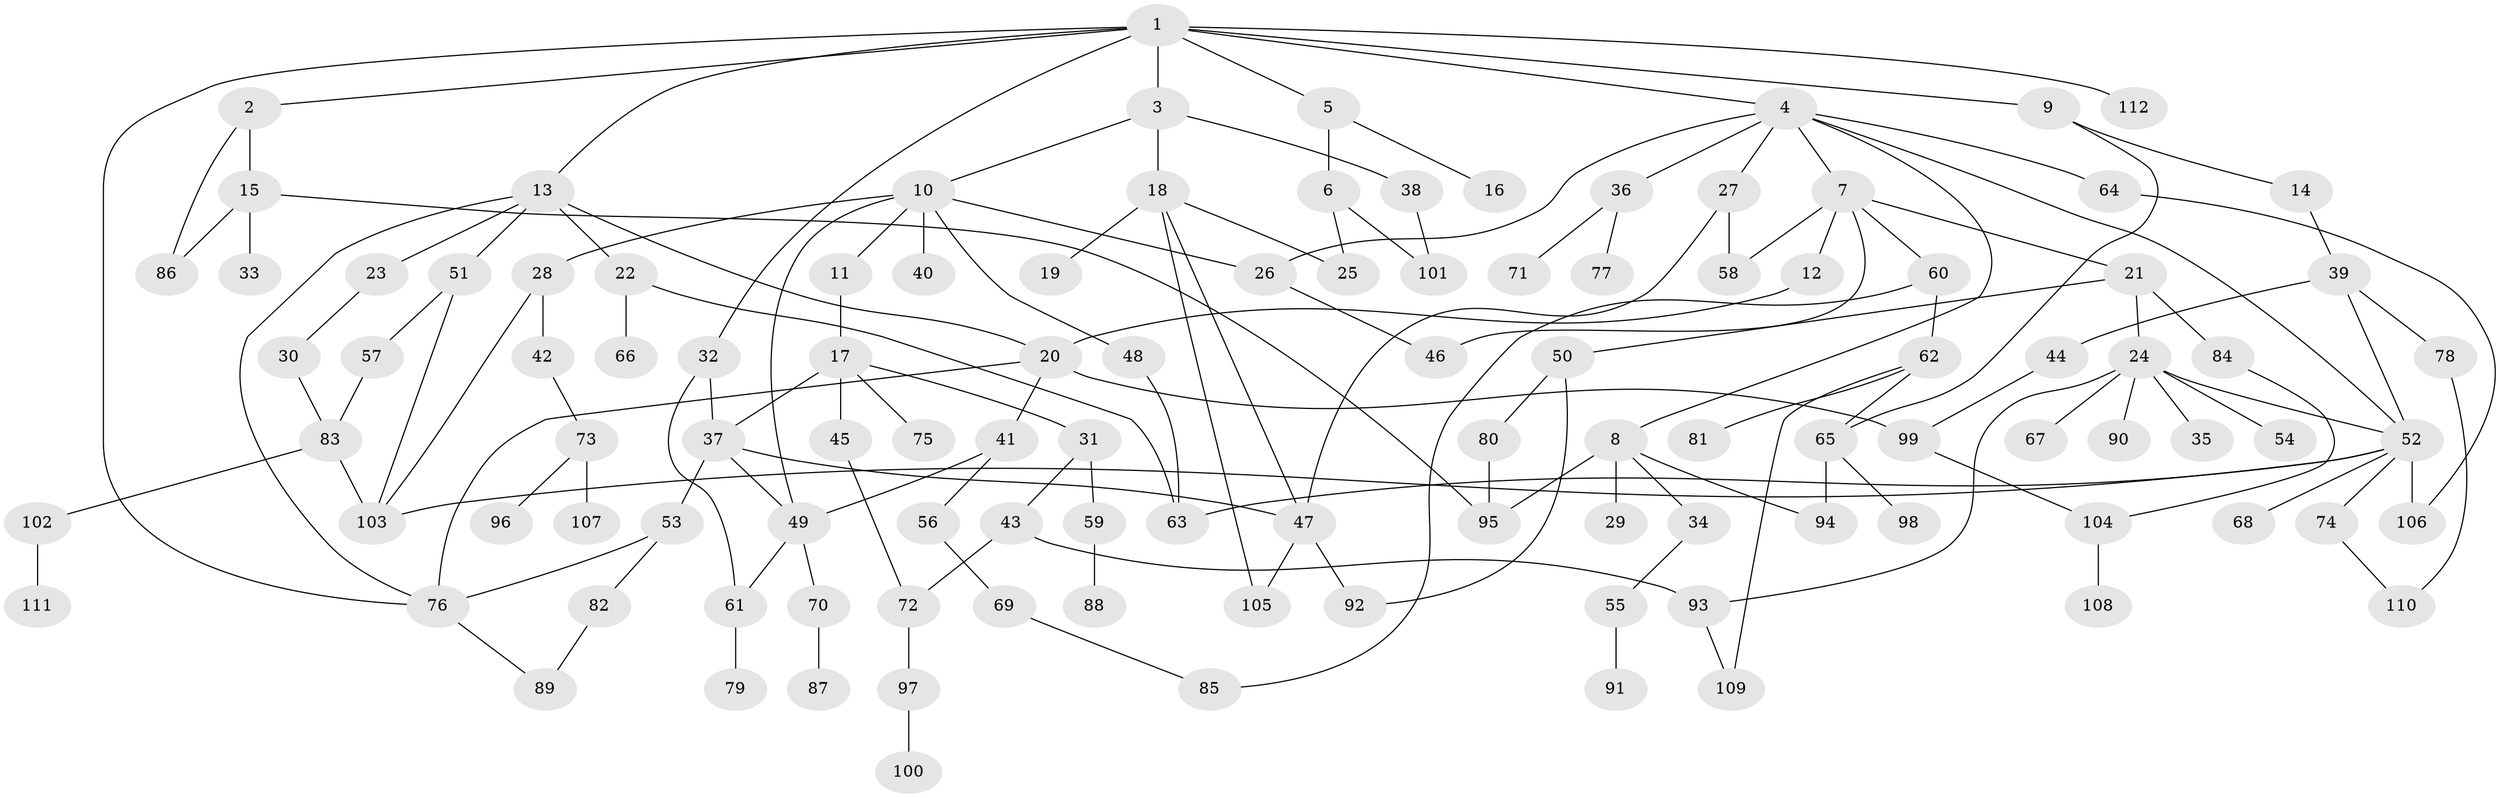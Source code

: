 // coarse degree distribution, {12: 0.022727272727272728, 4: 0.09090909090909091, 9: 0.022727272727272728, 2: 0.22727272727272727, 3: 0.11363636363636363, 16: 0.022727272727272728, 8: 0.022727272727272728, 7: 0.022727272727272728, 6: 0.045454545454545456, 5: 0.045454545454545456, 1: 0.3409090909090909, 10: 0.022727272727272728}
// Generated by graph-tools (version 1.1) at 2025/16/03/04/25 18:16:51]
// undirected, 112 vertices, 150 edges
graph export_dot {
graph [start="1"]
  node [color=gray90,style=filled];
  1;
  2;
  3;
  4;
  5;
  6;
  7;
  8;
  9;
  10;
  11;
  12;
  13;
  14;
  15;
  16;
  17;
  18;
  19;
  20;
  21;
  22;
  23;
  24;
  25;
  26;
  27;
  28;
  29;
  30;
  31;
  32;
  33;
  34;
  35;
  36;
  37;
  38;
  39;
  40;
  41;
  42;
  43;
  44;
  45;
  46;
  47;
  48;
  49;
  50;
  51;
  52;
  53;
  54;
  55;
  56;
  57;
  58;
  59;
  60;
  61;
  62;
  63;
  64;
  65;
  66;
  67;
  68;
  69;
  70;
  71;
  72;
  73;
  74;
  75;
  76;
  77;
  78;
  79;
  80;
  81;
  82;
  83;
  84;
  85;
  86;
  87;
  88;
  89;
  90;
  91;
  92;
  93;
  94;
  95;
  96;
  97;
  98;
  99;
  100;
  101;
  102;
  103;
  104;
  105;
  106;
  107;
  108;
  109;
  110;
  111;
  112;
  1 -- 2;
  1 -- 3;
  1 -- 4;
  1 -- 5;
  1 -- 9;
  1 -- 13;
  1 -- 32;
  1 -- 112;
  1 -- 76;
  2 -- 15;
  2 -- 86;
  3 -- 10;
  3 -- 18;
  3 -- 38;
  4 -- 7;
  4 -- 8;
  4 -- 27;
  4 -- 36;
  4 -- 64;
  4 -- 26;
  4 -- 52;
  5 -- 6;
  5 -- 16;
  6 -- 25;
  6 -- 101;
  7 -- 12;
  7 -- 21;
  7 -- 60;
  7 -- 46;
  7 -- 58;
  8 -- 29;
  8 -- 34;
  8 -- 94;
  8 -- 95;
  9 -- 14;
  9 -- 65;
  10 -- 11;
  10 -- 26;
  10 -- 28;
  10 -- 40;
  10 -- 48;
  10 -- 49;
  11 -- 17;
  12 -- 20;
  13 -- 22;
  13 -- 23;
  13 -- 51;
  13 -- 20;
  13 -- 76;
  14 -- 39;
  15 -- 33;
  15 -- 86;
  15 -- 95;
  17 -- 31;
  17 -- 45;
  17 -- 75;
  17 -- 37;
  18 -- 19;
  18 -- 25;
  18 -- 105;
  18 -- 47;
  20 -- 41;
  20 -- 76;
  20 -- 99;
  21 -- 24;
  21 -- 50;
  21 -- 84;
  22 -- 63;
  22 -- 66;
  23 -- 30;
  24 -- 35;
  24 -- 52;
  24 -- 54;
  24 -- 67;
  24 -- 90;
  24 -- 93;
  26 -- 46;
  27 -- 47;
  27 -- 58;
  28 -- 42;
  28 -- 103;
  30 -- 83;
  31 -- 43;
  31 -- 59;
  32 -- 37;
  32 -- 61;
  34 -- 55;
  36 -- 71;
  36 -- 77;
  37 -- 53;
  37 -- 49;
  37 -- 47;
  38 -- 101;
  39 -- 44;
  39 -- 78;
  39 -- 52;
  41 -- 49;
  41 -- 56;
  42 -- 73;
  43 -- 93;
  43 -- 72;
  44 -- 99;
  45 -- 72;
  47 -- 92;
  47 -- 105;
  48 -- 63;
  49 -- 70;
  49 -- 61;
  50 -- 80;
  50 -- 92;
  51 -- 57;
  51 -- 103;
  52 -- 68;
  52 -- 74;
  52 -- 106;
  52 -- 63;
  52 -- 103;
  53 -- 76;
  53 -- 82;
  55 -- 91;
  56 -- 69;
  57 -- 83;
  59 -- 88;
  60 -- 62;
  60 -- 85;
  61 -- 79;
  62 -- 65;
  62 -- 81;
  62 -- 109;
  64 -- 106;
  65 -- 94;
  65 -- 98;
  69 -- 85;
  70 -- 87;
  72 -- 97;
  73 -- 96;
  73 -- 107;
  74 -- 110;
  76 -- 89;
  78 -- 110;
  80 -- 95;
  82 -- 89;
  83 -- 102;
  83 -- 103;
  84 -- 104;
  93 -- 109;
  97 -- 100;
  99 -- 104;
  102 -- 111;
  104 -- 108;
}
